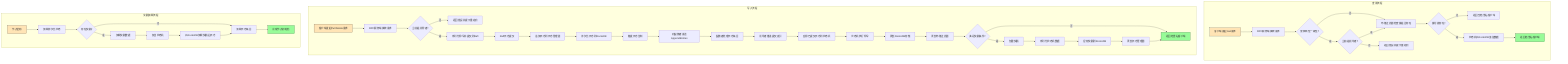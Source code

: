 graph TD
    %% 查询流程
    subgraph "查询流程"
        A[客户端发起Get请求] --> B[RPC服务端接收请求]
        B --> C{需要线性一致性?}
        C -->|是| D{当前是领导者?}
        C -->|否| E[布隆过滤器检查键是否存在]
        D -->|否| F[返回错误并提示重定向]
        D -->|是| E
        E --> G{键可能存在?}
        G -->|否| H[返回空结果给客户端]
        G -->|是| I[状态机从RocksDB读取数据]
        I --> J[返回结果给客户端]
    end

    %% 写入流程
    subgraph "写入流程"
        K[客户端发起Put/Delete请求] --> L[RPC服务端接收请求]
        L --> M{当前是领导者?}
        M -->|否| N[返回错误并提示重定向]
        M -->|是| O[序列化命令并提交到Raft]
        O --> P[Raft日志提交]
        P --> Q[追加日志到日志管理器]
        Q --> R[持久化日志到RocksDB]
        R --> S[触发日志复制]
        S --> T[向跟随者发送AppendEntries]
        T --> U[跟随者处理日志条目]
        U --> V[领导者推进提交索引]
        V --> W[应用已提交日志到状态机]
        W --> X[状态机执行命令]
        X --> Y[更新RocksDB存储]
        Y --> Z[更新布隆过滤器]
        Z --> AA{满足快照条件?}
        AA -->|是| AB[创建快照]
        AA -->|否| AC[返回结果给客户端]
        AB --> AD[序列化状态机数据]
        AD --> AE[保存快照到RocksDB]
        AE --> AF[更新日志管理器]
        AF --> AC
    end

    %% 快照加载流程
    subgraph "快照加载流程"
        AG[节点启动] --> AH[加载持久化状态]
        AH --> AI{存在快照?}
        AI -->|是| AJ[加载快照数据]
        AI -->|否| AK[加载日志条目]
        AJ --> AL[恢复状态机]
        AL --> AM[从RocksDB加载快照后日志]
        AM --> AK
        AK --> AN[完成节点初始化]
    end

    style A fill:#FFE4B5,stroke:#333
    style K fill:#FFE4B5,stroke:#333
    style AG fill:#FFE4B5,stroke:#333
    style J fill:#98FB98,stroke:#333
    style AC fill:#98FB98,stroke:#333
    style AN fill:#98FB98,stroke:#333